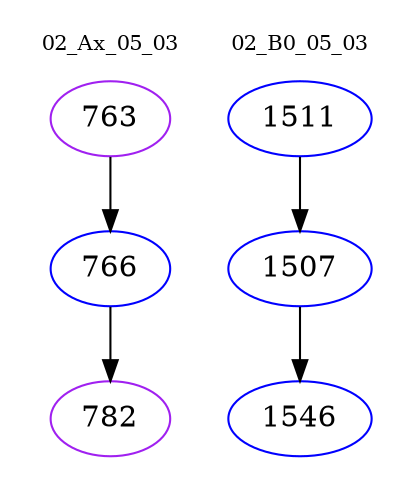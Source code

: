 digraph{
subgraph cluster_0 {
color = white
label = "02_Ax_05_03";
fontsize=10;
T0_763 [label="763", color="purple"]
T0_763 -> T0_766 [color="black"]
T0_766 [label="766", color="blue"]
T0_766 -> T0_782 [color="black"]
T0_782 [label="782", color="purple"]
}
subgraph cluster_1 {
color = white
label = "02_B0_05_03";
fontsize=10;
T1_1511 [label="1511", color="blue"]
T1_1511 -> T1_1507 [color="black"]
T1_1507 [label="1507", color="blue"]
T1_1507 -> T1_1546 [color="black"]
T1_1546 [label="1546", color="blue"]
}
}
